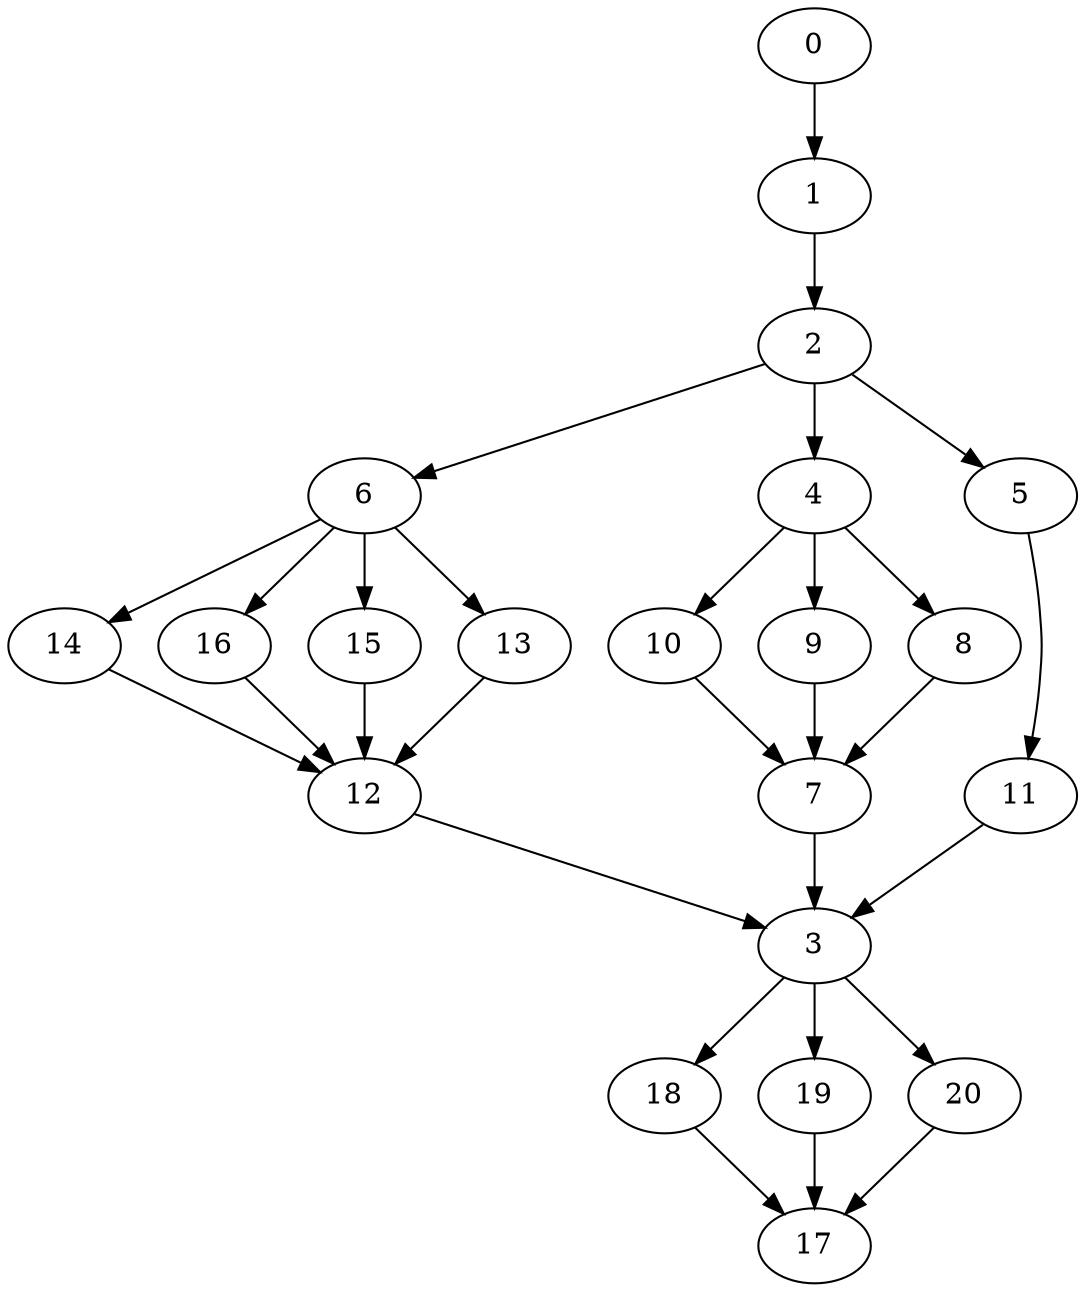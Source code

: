 digraph "SeriesParallel-MaxBf-5_Nodes_21_CCR_0.10_WeightType_Random" {
	graph ["Duplicate states"=0,
		GraphType=S_P,
		"Max states in OPEN"=0,
		Modes="120000ms; topo-ordered tasks, ; Pruning: task equivalence, fixed order ready list, ; F-value: ; Optimisation: best schedule length (\
SL) optimisation on equal, ",
		NumberOfTasks=21,
		"Pruned using list schedule length"=70309870,
		"States removed from OPEN"=0,
		TargetSystem="Homogeneous-6",
		"Time to schedule (ms)"=8632,
		"Total idle time"=2217,
		"Total schedule length"=961,
		"Total sequential time"=1651,
		"Total states created"=85286269
	];
	0	["Finish time"=48,
		Processor=0,
		"Start time"=0,
		Weight=48];
	1	["Finish time"=159,
		Processor=0,
		"Start time"=48,
		Weight=111];
	0 -> 1	[Weight=4];
	2	["Finish time"=302,
		Processor=0,
		"Start time"=159,
		Weight=143];
	1 -> 2	[Weight=2];
	6	["Finish time"=365,
		Processor=0,
		"Start time"=302,
		Weight=63];
	2 -> 6	[Weight=6];
	4	["Finish time"=373,
		Processor=1,
		"Start time"=310,
		Weight=63];
	2 -> 4	[Weight=8];
	5	["Finish time"=401,
		Processor=4,
		"Start time"=306,
		Weight=95];
	2 -> 5	[Weight=4];
	14	["Finish time"=508,
		Processor=0,
		"Start time"=365,
		Weight=143];
	6 -> 14	[Weight=4];
	16	["Finish time"=452,
		Processor=1,
		"Start time"=373,
		Weight=79];
	6 -> 16	[Weight=4];
	15	["Finish time"=448,
		Processor=2,
		"Start time"=369,
		Weight=79];
	6 -> 15	[Weight=4];
	13	["Finish time"=417,
		Processor=3,
		"Start time"=369,
		Weight=48];
	6 -> 13	[Weight=4];
	12	["Finish time"=667,
		Processor=0,
		"Start time"=508,
		Weight=159];
	14 -> 12	[Weight=10];
	16 -> 12	[Weight=6];
	15 -> 12	[Weight=4];
	13 -> 12	[Weight=9];
	10	["Finish time"=589,
		Processor=5,
		"Start time"=510,
		Weight=79];
	4 -> 10	[Weight=7];
	9	["Finish time"=510,
		Processor=5,
		"Start time"=462,
		Weight=48];
	4 -> 9	[Weight=6];
	8	["Finish time"=414,
		Processor=5,
		"Start time"=382,
		Weight=32];
	4 -> 8	[Weight=9];
	3	["Finish time"=762,
		Processor=0,
		"Start time"=667,
		Weight=95];
	12 -> 3	[Weight=9];
	11	["Finish time"=462,
		Processor=5,
		"Start time"=414,
		Weight=48];
	5 -> 11	[Weight=6];
	7	["Finish time"=652,
		Processor=5,
		"Start time"=589,
		Weight=63];
	10 -> 7	[Weight=3];
	9 -> 7	[Weight=4];
	8 -> 7	[Weight=8];
	7 -> 3	[Weight=6];
	11 -> 3	[Weight=3];
	18	["Finish time"=802,
		Processor=5,
		"Start time"=770,
		Weight=32];
	3 -> 18	[Weight=8];
	19	["Finish time"=794,
		Processor=0,
		"Start time"=762,
		Weight=32];
	3 -> 19	[Weight=10];
	20	["Finish time"=796,
		Processor=4,
		"Start time"=764,
		Weight=32];
	3 -> 20	[Weight=2];
	17	["Finish time"=961,
		Processor=5,
		"Start time"=802,
		Weight=159];
	18 -> 17	[Weight=8];
	19 -> 17	[Weight=4];
	20 -> 17	[Weight=3];
}
